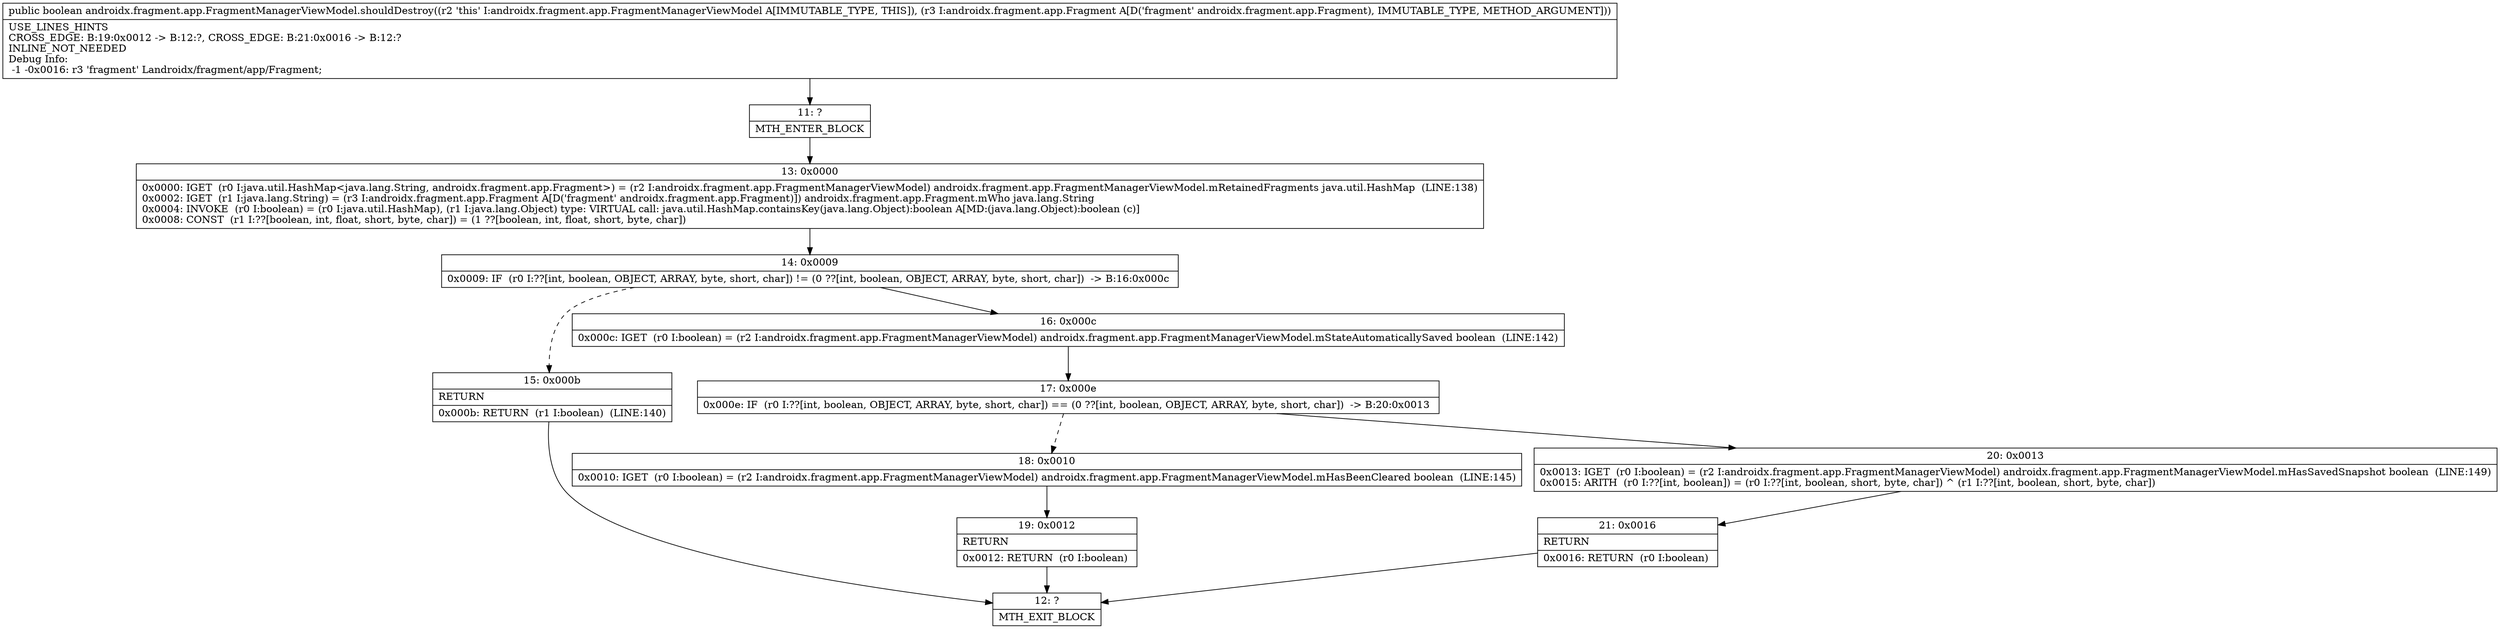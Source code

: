 digraph "CFG forandroidx.fragment.app.FragmentManagerViewModel.shouldDestroy(Landroidx\/fragment\/app\/Fragment;)Z" {
Node_11 [shape=record,label="{11\:\ ?|MTH_ENTER_BLOCK\l}"];
Node_13 [shape=record,label="{13\:\ 0x0000|0x0000: IGET  (r0 I:java.util.HashMap\<java.lang.String, androidx.fragment.app.Fragment\>) = (r2 I:androidx.fragment.app.FragmentManagerViewModel) androidx.fragment.app.FragmentManagerViewModel.mRetainedFragments java.util.HashMap  (LINE:138)\l0x0002: IGET  (r1 I:java.lang.String) = (r3 I:androidx.fragment.app.Fragment A[D('fragment' androidx.fragment.app.Fragment)]) androidx.fragment.app.Fragment.mWho java.lang.String \l0x0004: INVOKE  (r0 I:boolean) = (r0 I:java.util.HashMap), (r1 I:java.lang.Object) type: VIRTUAL call: java.util.HashMap.containsKey(java.lang.Object):boolean A[MD:(java.lang.Object):boolean (c)]\l0x0008: CONST  (r1 I:??[boolean, int, float, short, byte, char]) = (1 ??[boolean, int, float, short, byte, char]) \l}"];
Node_14 [shape=record,label="{14\:\ 0x0009|0x0009: IF  (r0 I:??[int, boolean, OBJECT, ARRAY, byte, short, char]) != (0 ??[int, boolean, OBJECT, ARRAY, byte, short, char])  \-\> B:16:0x000c \l}"];
Node_15 [shape=record,label="{15\:\ 0x000b|RETURN\l|0x000b: RETURN  (r1 I:boolean)  (LINE:140)\l}"];
Node_12 [shape=record,label="{12\:\ ?|MTH_EXIT_BLOCK\l}"];
Node_16 [shape=record,label="{16\:\ 0x000c|0x000c: IGET  (r0 I:boolean) = (r2 I:androidx.fragment.app.FragmentManagerViewModel) androidx.fragment.app.FragmentManagerViewModel.mStateAutomaticallySaved boolean  (LINE:142)\l}"];
Node_17 [shape=record,label="{17\:\ 0x000e|0x000e: IF  (r0 I:??[int, boolean, OBJECT, ARRAY, byte, short, char]) == (0 ??[int, boolean, OBJECT, ARRAY, byte, short, char])  \-\> B:20:0x0013 \l}"];
Node_18 [shape=record,label="{18\:\ 0x0010|0x0010: IGET  (r0 I:boolean) = (r2 I:androidx.fragment.app.FragmentManagerViewModel) androidx.fragment.app.FragmentManagerViewModel.mHasBeenCleared boolean  (LINE:145)\l}"];
Node_19 [shape=record,label="{19\:\ 0x0012|RETURN\l|0x0012: RETURN  (r0 I:boolean) \l}"];
Node_20 [shape=record,label="{20\:\ 0x0013|0x0013: IGET  (r0 I:boolean) = (r2 I:androidx.fragment.app.FragmentManagerViewModel) androidx.fragment.app.FragmentManagerViewModel.mHasSavedSnapshot boolean  (LINE:149)\l0x0015: ARITH  (r0 I:??[int, boolean]) = (r0 I:??[int, boolean, short, byte, char]) ^ (r1 I:??[int, boolean, short, byte, char]) \l}"];
Node_21 [shape=record,label="{21\:\ 0x0016|RETURN\l|0x0016: RETURN  (r0 I:boolean) \l}"];
MethodNode[shape=record,label="{public boolean androidx.fragment.app.FragmentManagerViewModel.shouldDestroy((r2 'this' I:androidx.fragment.app.FragmentManagerViewModel A[IMMUTABLE_TYPE, THIS]), (r3 I:androidx.fragment.app.Fragment A[D('fragment' androidx.fragment.app.Fragment), IMMUTABLE_TYPE, METHOD_ARGUMENT]))  | USE_LINES_HINTS\lCROSS_EDGE: B:19:0x0012 \-\> B:12:?, CROSS_EDGE: B:21:0x0016 \-\> B:12:?\lINLINE_NOT_NEEDED\lDebug Info:\l  \-1 \-0x0016: r3 'fragment' Landroidx\/fragment\/app\/Fragment;\l}"];
MethodNode -> Node_11;Node_11 -> Node_13;
Node_13 -> Node_14;
Node_14 -> Node_15[style=dashed];
Node_14 -> Node_16;
Node_15 -> Node_12;
Node_16 -> Node_17;
Node_17 -> Node_18[style=dashed];
Node_17 -> Node_20;
Node_18 -> Node_19;
Node_19 -> Node_12;
Node_20 -> Node_21;
Node_21 -> Node_12;
}

